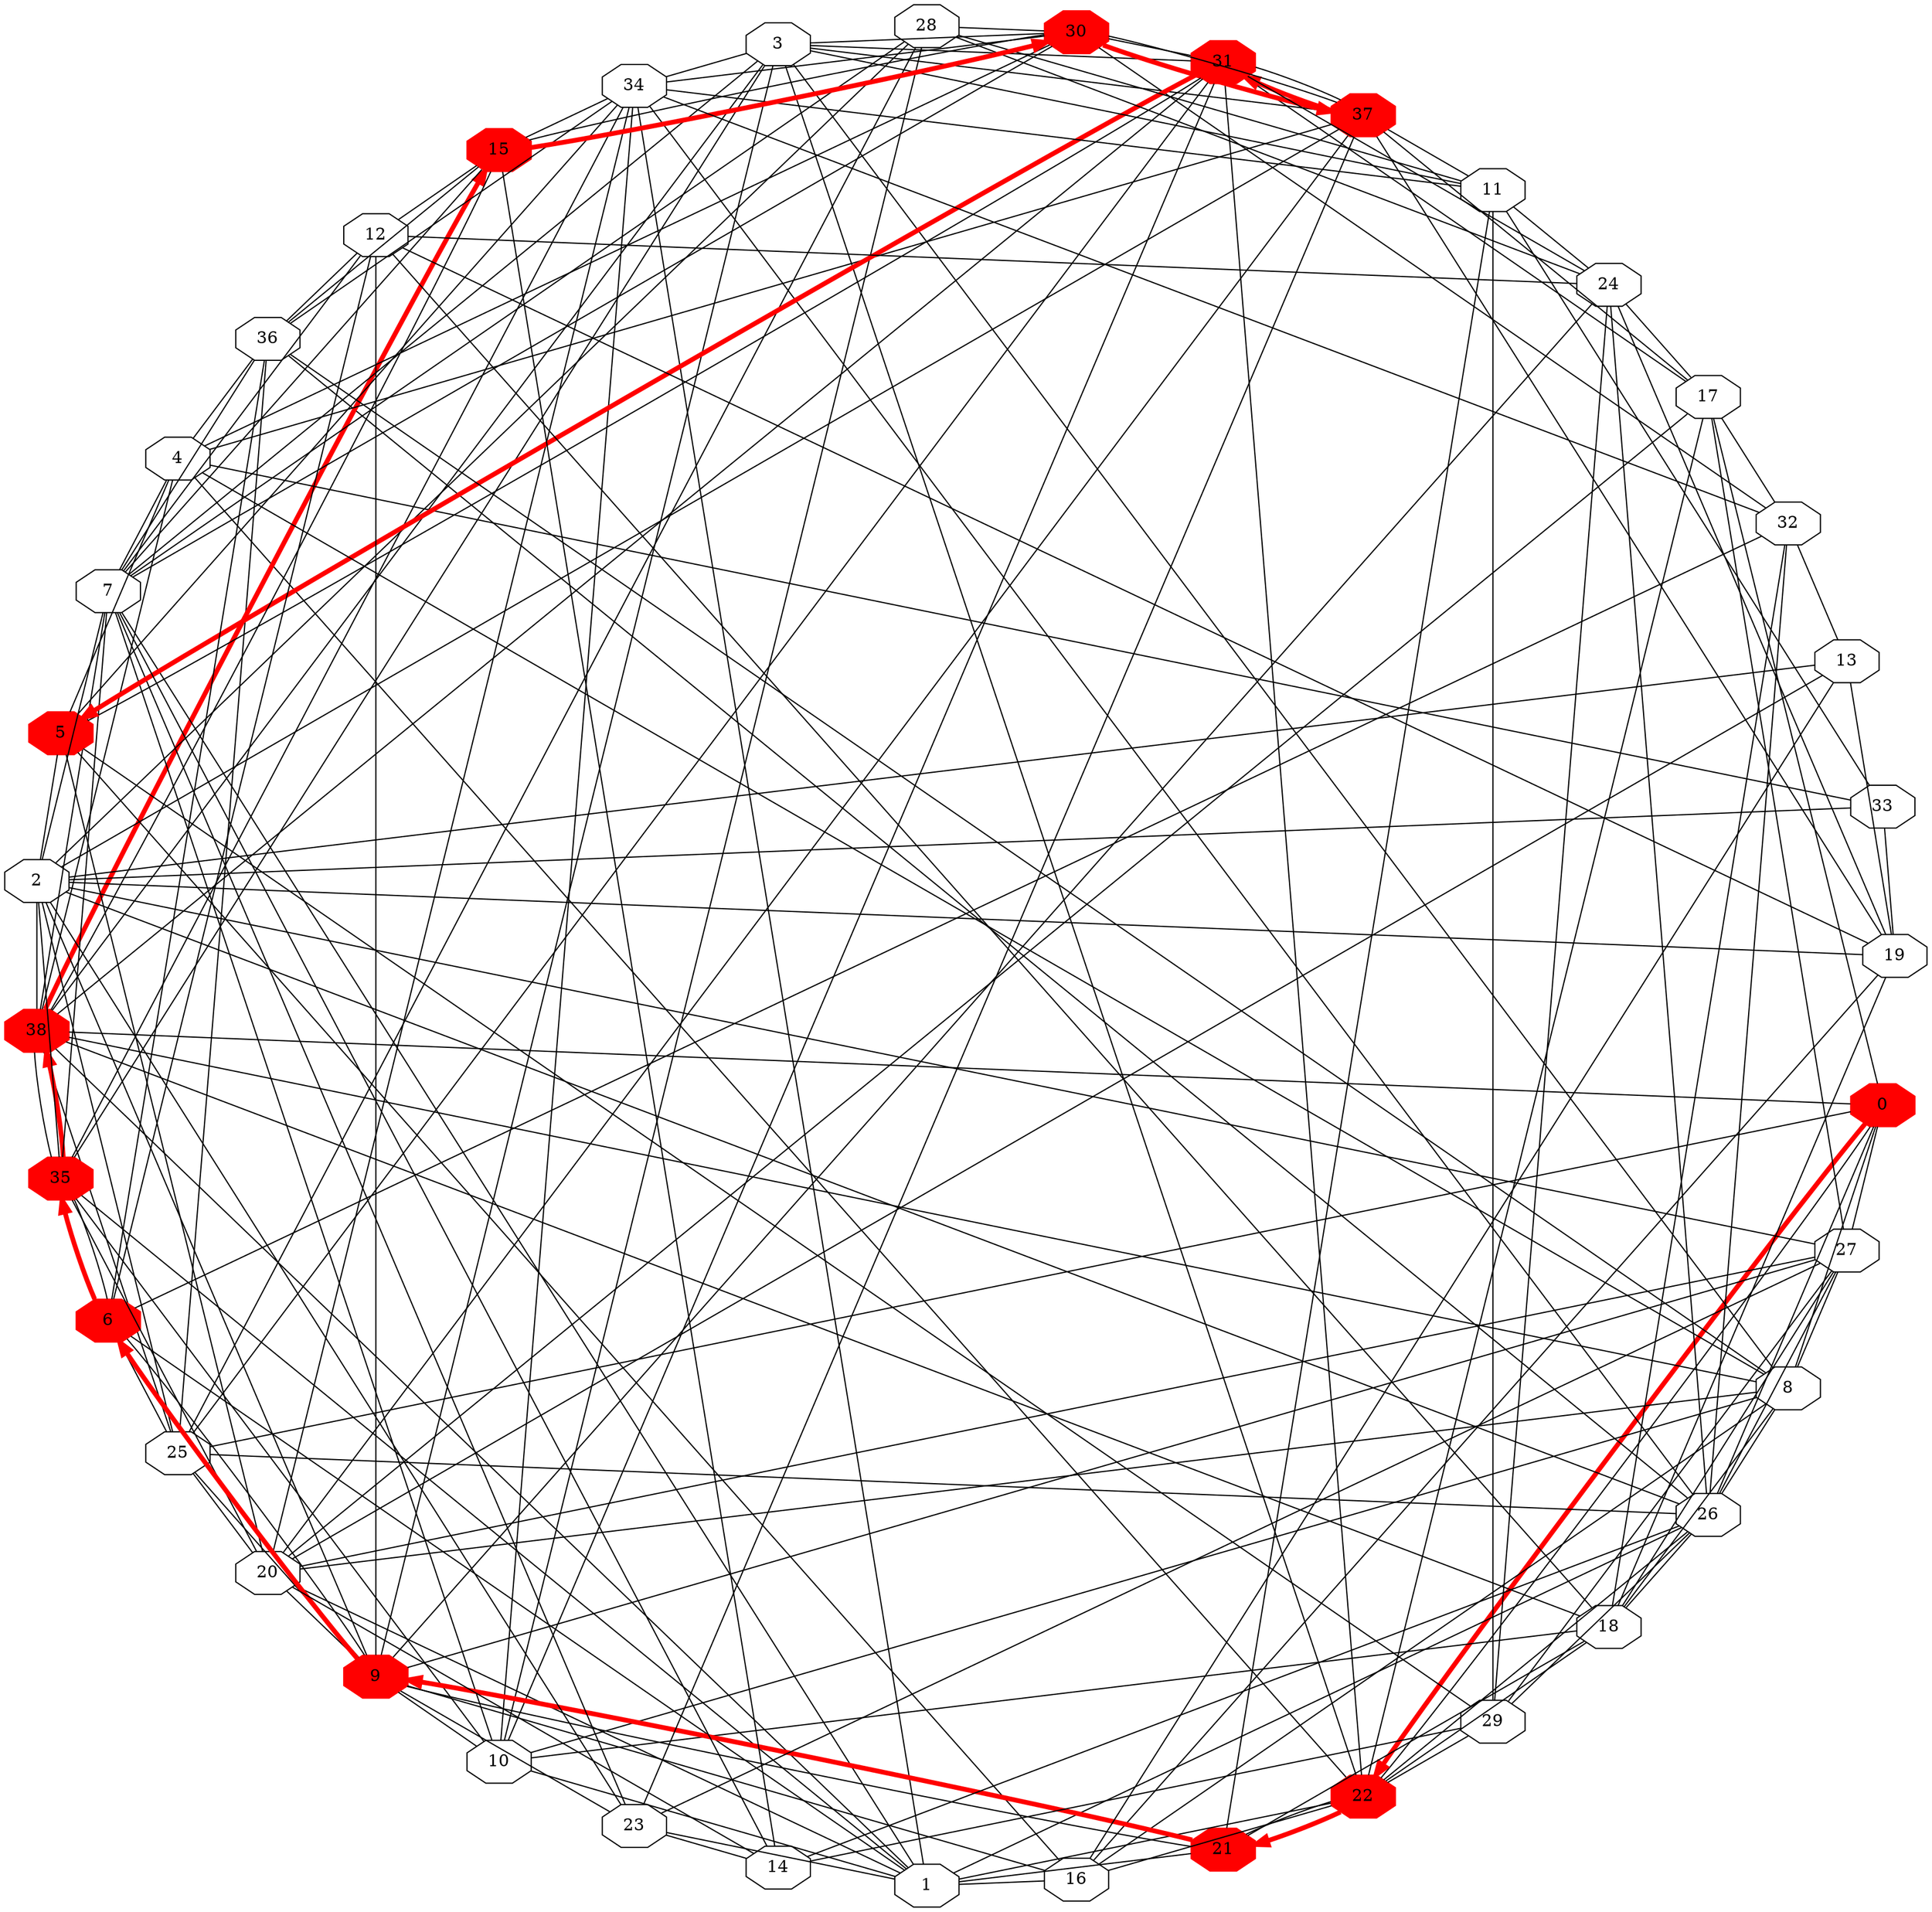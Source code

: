 digraph D {
	layout="circo";
	node [shape = octagon];
	0 -> 8 [arrowhead=none];
	0 -> 17 [arrowhead=none];
	0 -> 22 [arrowhead=none];
	0 -> 25 [arrowhead=none];
	0 -> 26 [arrowhead=none];
	0 -> 27 [arrowhead=none];
	0 -> 38 [arrowhead=none];
	1 -> 6 [arrowhead=none];
	1 -> 7 [arrowhead=none];
	1 -> 10 [arrowhead=none];
	1 -> 16 [arrowhead=none];
	1 -> 20 [arrowhead=none];
	1 -> 21 [arrowhead=none];
	1 -> 22 [arrowhead=none];
	1 -> 23 [arrowhead=none];
	1 -> 26 [arrowhead=none];
	1 -> 34 [arrowhead=none];
	1 -> 35 [arrowhead=none];
	1 -> 38 [arrowhead=none];
	2 -> 5 [arrowhead=none];
	2 -> 7 [arrowhead=none];
	2 -> 9 [arrowhead=none];
	2 -> 23 [arrowhead=none];
	2 -> 25 [arrowhead=none];
	2 -> 26 [arrowhead=none];
	2 -> 27 [arrowhead=none];
	2 -> 28 [arrowhead=none];
	2 -> 33 [arrowhead=none];
	2 -> 35 [arrowhead=none];
	2 -> 37 [arrowhead=none];
	2 -> 38 [arrowhead=none];
	3 -> 7 [arrowhead=none];
	3 -> 8 [arrowhead=none];
	3 -> 9 [arrowhead=none];
	3 -> 30 [arrowhead=none];
	3 -> 31 [arrowhead=none];
	3 -> 34 [arrowhead=none];
	3 -> 35 [arrowhead=none];
	3 -> 37 [arrowhead=none];
	3 -> 38 [arrowhead=none];
	4 -> 5 [arrowhead=none];
	4 -> 7 [arrowhead=none];
	4 -> 8 [arrowhead=none];
	6 -> 9 [arrowhead=none];
	10 -> 7 [arrowhead=none];
	10 -> 8 [arrowhead=none];
	10 -> 9 [arrowhead=none];
	10 -> 18 [arrowhead=none];
	10 -> 28 [arrowhead=none];
	10 -> 31 [arrowhead=none];
	10 -> 34 [arrowhead=none];
	10 -> 35 [arrowhead=none];
	11 -> 3 [arrowhead=none];
	11 -> 21 [arrowhead=none];
	11 -> 24 [arrowhead=none];
	11 -> 28 [arrowhead=none];
	11 -> 29 [arrowhead=none];
	11 -> 33 [arrowhead=none];
	11 -> 34 [arrowhead=none];
	11 -> 37 [arrowhead=none];
	12 -> 6 [arrowhead=none];
	12 -> 7 [arrowhead=none];
	12 -> 9 [arrowhead=none];
	12 -> 15 [arrowhead=none];
	12 -> 18 [arrowhead=none];
	12 -> 19 [arrowhead=none];
	12 -> 24 [arrowhead=none];
	12 -> 36 [arrowhead=none];
	13 -> 2 [arrowhead=none];
	13 -> 16 [arrowhead=none];
	13 -> 19 [arrowhead=none];
	13 -> 20 [arrowhead=none];
	13 -> 32 [arrowhead=none];
	14 -> 7 [arrowhead=none];
	14 -> 15 [arrowhead=none];
	14 -> 20 [arrowhead=none];
	14 -> 23 [arrowhead=none];
	14 -> 26 [arrowhead=none];
	14 -> 29 [arrowhead=none];
	15 -> 7 [arrowhead=none];
	15 -> 30 [arrowhead=none];
	15 -> 34 [arrowhead=none];
	15 -> 36 [arrowhead=none];
	15 -> 38 [arrowhead=none];
	16 -> 5 [arrowhead=none];
	16 -> 8 [arrowhead=none];
	16 -> 9 [arrowhead=none];
	16 -> 19 [arrowhead=none];
	16 -> 22 [arrowhead=none];
	17 -> 20 [arrowhead=none];
	17 -> 22 [arrowhead=none];
	17 -> 24 [arrowhead=none];
	17 -> 27 [arrowhead=none];
	17 -> 31 [arrowhead=none];
	17 -> 32 [arrowhead=none];
	17 -> 37 [arrowhead=none];
	18 -> 8 [arrowhead=none];
	18 -> 19 [arrowhead=none];
	18 -> 21 [arrowhead=none];
	18 -> 22 [arrowhead=none];
	18 -> 26 [arrowhead=none];
	18 -> 27 [arrowhead=none];
	18 -> 32 [arrowhead=none];
	18 -> 38 [arrowhead=none];
	19 -> 2 [arrowhead=none];
	19 -> 24 [arrowhead=none];
	19 -> 33 [arrowhead=none];
	19 -> 37 [arrowhead=none];
	20 -> 5 [arrowhead=none];
	20 -> 8 [arrowhead=none];
	20 -> 9 [arrowhead=none];
	20 -> 25 [arrowhead=none];
	20 -> 27 [arrowhead=none];
	20 -> 34 [arrowhead=none];
	20 -> 35 [arrowhead=none];
	20 -> 37 [arrowhead=none];
	21 -> 9 [arrowhead=none];
	21 -> 22 [arrowhead=none];
	22 -> 3 [arrowhead=none];
	22 -> 4 [arrowhead=none];
	22 -> 26 [arrowhead=none];
	22 -> 29 [arrowhead=none];
	22 -> 31 [arrowhead=none];
	23 -> 7 [arrowhead=none];
	23 -> 9 [arrowhead=none];
	23 -> 27 [arrowhead=none];
	23 -> 37 [arrowhead=none];
	24 -> 9 [arrowhead=none];
	24 -> 26 [arrowhead=none];
	24 -> 28 [arrowhead=none];
	24 -> 29 [arrowhead=none];
	24 -> 31 [arrowhead=none];
	25 -> 6 [arrowhead=none];
	25 -> 9 [arrowhead=none];
	25 -> 26 [arrowhead=none];
	25 -> 28 [arrowhead=none];
	25 -> 31 [arrowhead=none];
	25 -> 36 [arrowhead=none];
	25 -> 38 [arrowhead=none];
	26 -> 8 [arrowhead=none];
	26 -> 27 [arrowhead=none];
	26 -> 29 [arrowhead=none];
	26 -> 32 [arrowhead=none];
	26 -> 34 [arrowhead=none];
	26 -> 36 [arrowhead=none];
	27 -> 8 [arrowhead=none];
	27 -> 9 [arrowhead=none];
	27 -> 29 [arrowhead=none];
	28 -> 7 [arrowhead=none];
	28 -> 30 [arrowhead=none];
	29 -> 5 [arrowhead=none];
	30 -> 4 [arrowhead=none];
	30 -> 7 [arrowhead=none];
	30 -> 31 [arrowhead=none];
	30 -> 32 [arrowhead=none];
	30 -> 34 [arrowhead=none];
	30 -> 37 [arrowhead=none];
	31 -> 5 [arrowhead=none];
	31 -> 37 [arrowhead=none];
	31 -> 38 [arrowhead=none];
	32 -> 6 [arrowhead=none];
	32 -> 34 [arrowhead=none];
	33 -> 4 [arrowhead=none];
	34 -> 5 [arrowhead=none];
	34 -> 35 [arrowhead=none];
	34 -> 36 [arrowhead=none];
	35 -> 6 [arrowhead=none];
	35 -> 7 [arrowhead=none];
	35 -> 38 [arrowhead=none];
	36 -> 4 [arrowhead=none];
	36 -> 6 [arrowhead=none];
	36 -> 7 [arrowhead=none];
	36 -> 8 [arrowhead=none];
	37 -> 4 [arrowhead=none];
	38 -> 4 [arrowhead=none];
	38 -> 7 [arrowhead=none];
	38 -> 8 [arrowhead=none];
	0 -> 22 [penwidth=4, color="red"];
	22 -> 21 [penwidth=4, color="red"];
	21 -> 9 [penwidth=4, color="red"];
	9 -> 6 [penwidth=4, color="red"];
	6 -> 35 [penwidth=4, color="red"];
	35 -> 38 [penwidth=4, color="red"];
	38 -> 15 [penwidth=4, color="red"];
	15 -> 30 [penwidth=4, color="red"];
	30 -> 37 [penwidth=4, color="red"];
	37 -> 31 [penwidth=4, color="red"];
	31 -> 5 [penwidth=4, color="red"];
	0, 22, 21, 9, 6, 35, 38, 15, 30, 37, 31, 5 [shape = octagon, fillcolor=red, style=filled, color=red];
}
